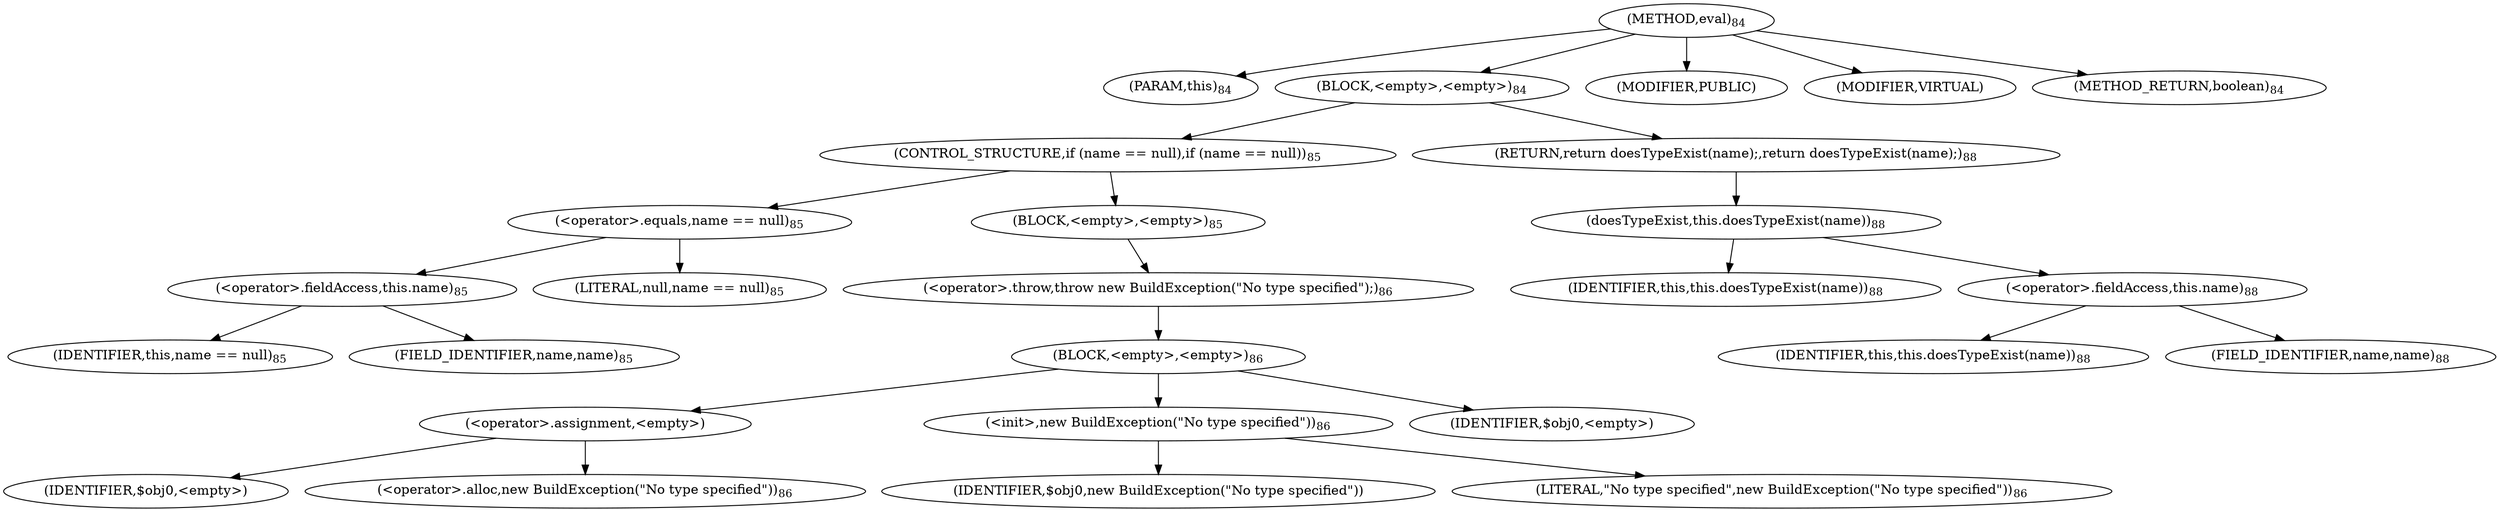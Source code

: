 digraph "eval" {  
"104" [label = <(METHOD,eval)<SUB>84</SUB>> ]
"12" [label = <(PARAM,this)<SUB>84</SUB>> ]
"105" [label = <(BLOCK,&lt;empty&gt;,&lt;empty&gt;)<SUB>84</SUB>> ]
"106" [label = <(CONTROL_STRUCTURE,if (name == null),if (name == null))<SUB>85</SUB>> ]
"107" [label = <(&lt;operator&gt;.equals,name == null)<SUB>85</SUB>> ]
"108" [label = <(&lt;operator&gt;.fieldAccess,this.name)<SUB>85</SUB>> ]
"109" [label = <(IDENTIFIER,this,name == null)<SUB>85</SUB>> ]
"110" [label = <(FIELD_IDENTIFIER,name,name)<SUB>85</SUB>> ]
"111" [label = <(LITERAL,null,name == null)<SUB>85</SUB>> ]
"112" [label = <(BLOCK,&lt;empty&gt;,&lt;empty&gt;)<SUB>85</SUB>> ]
"113" [label = <(&lt;operator&gt;.throw,throw new BuildException(&quot;No type specified&quot;);)<SUB>86</SUB>> ]
"114" [label = <(BLOCK,&lt;empty&gt;,&lt;empty&gt;)<SUB>86</SUB>> ]
"115" [label = <(&lt;operator&gt;.assignment,&lt;empty&gt;)> ]
"116" [label = <(IDENTIFIER,$obj0,&lt;empty&gt;)> ]
"117" [label = <(&lt;operator&gt;.alloc,new BuildException(&quot;No type specified&quot;))<SUB>86</SUB>> ]
"118" [label = <(&lt;init&gt;,new BuildException(&quot;No type specified&quot;))<SUB>86</SUB>> ]
"119" [label = <(IDENTIFIER,$obj0,new BuildException(&quot;No type specified&quot;))> ]
"120" [label = <(LITERAL,&quot;No type specified&quot;,new BuildException(&quot;No type specified&quot;))<SUB>86</SUB>> ]
"121" [label = <(IDENTIFIER,$obj0,&lt;empty&gt;)> ]
"122" [label = <(RETURN,return doesTypeExist(name);,return doesTypeExist(name);)<SUB>88</SUB>> ]
"123" [label = <(doesTypeExist,this.doesTypeExist(name))<SUB>88</SUB>> ]
"11" [label = <(IDENTIFIER,this,this.doesTypeExist(name))<SUB>88</SUB>> ]
"124" [label = <(&lt;operator&gt;.fieldAccess,this.name)<SUB>88</SUB>> ]
"125" [label = <(IDENTIFIER,this,this.doesTypeExist(name))<SUB>88</SUB>> ]
"126" [label = <(FIELD_IDENTIFIER,name,name)<SUB>88</SUB>> ]
"127" [label = <(MODIFIER,PUBLIC)> ]
"128" [label = <(MODIFIER,VIRTUAL)> ]
"129" [label = <(METHOD_RETURN,boolean)<SUB>84</SUB>> ]
  "104" -> "12" 
  "104" -> "105" 
  "104" -> "127" 
  "104" -> "128" 
  "104" -> "129" 
  "105" -> "106" 
  "105" -> "122" 
  "106" -> "107" 
  "106" -> "112" 
  "107" -> "108" 
  "107" -> "111" 
  "108" -> "109" 
  "108" -> "110" 
  "112" -> "113" 
  "113" -> "114" 
  "114" -> "115" 
  "114" -> "118" 
  "114" -> "121" 
  "115" -> "116" 
  "115" -> "117" 
  "118" -> "119" 
  "118" -> "120" 
  "122" -> "123" 
  "123" -> "11" 
  "123" -> "124" 
  "124" -> "125" 
  "124" -> "126" 
}
